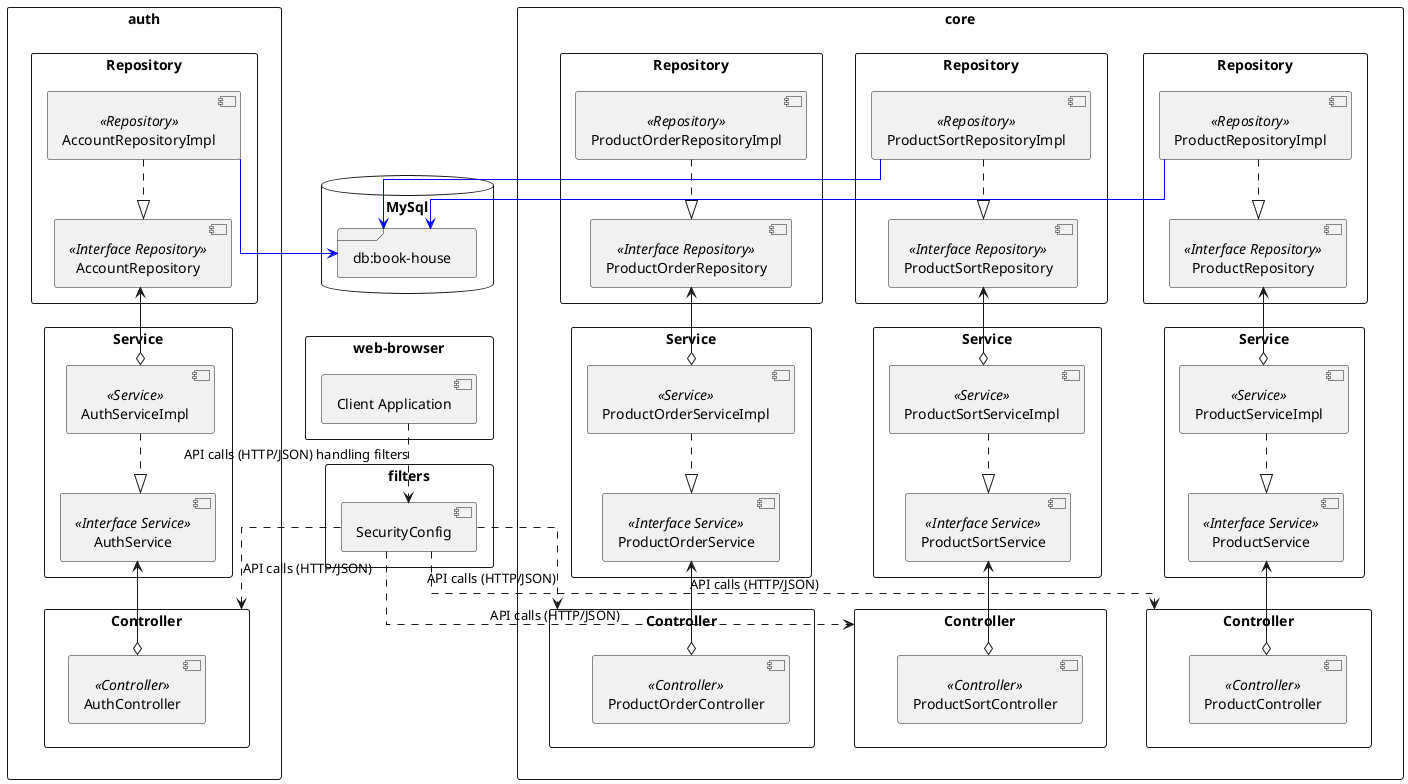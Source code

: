 @startuml
skinparam linetype ortho

rectangle "web-browser" {
    [Client Application]
}

rectangle "filters" {
  [Client Application] ..> [SecurityConfig] : API calls (HTTP/JSON) handling filters
}

rectangle "auth" {
    [Controller] as AuthControllerRec
    [Service] as AuthServiceRec
    [Repository] as AuthRepositoryRec
}

rectangle "AuthControllerRec" {
  [AuthController] <<Controller>>
  [SecurityConfig] ..> [AuthControllerRec] : API calls (HTTP/JSON)

}

rectangle "AuthServiceRec" {
    [AuthService] <<Interface Service>>
    [AuthServiceImpl] <<Service>>

  [AuthService] <--o [AuthController]
  [AuthServiceImpl] ..|> [AuthService]
}

rectangle "AuthRepositoryRec" {
    [AccountRepository] <<Interface Repository>>
    [AccountRepositoryImpl] <<Repository>>

  [AccountRepository] <--o [AuthServiceImpl]
  [AccountRepositoryImpl] ..|> [AccountRepository]
}

database "MySql" {
  frame "db:book-house" {
  }
}

[AccountRepositoryImpl] --> [db:book-house] #Blue

rectangle "core" {
    [Controller] as CoreProductControllerRec
    [Controller] as CoreProductSortControllerRec
    [Controller] as CoreProductOrderControllerRec
    [Service] as CoreProductServiceRec
    [Service] as CoreProductSortServiceRec
    [Service] as CoreProductOrderServiceRec
    [Repository] as CoreProductRepositoryRec
    [Repository] as CoreProductSortRepositoryRec
    [Repository] as CoreProductOrderRepositoryRec
}

rectangle "CoreProductControllerRec" {
  [ProductController] <<Controller>>
  [SecurityConfig] ..> [CoreProductControllerRec] : API calls (HTTP/JSON)
}

rectangle "CoreProductServiceRec" {
    [ProductService] <<Interface Service>>
    [ProductServiceImpl] <<Service>>

  [ProductService] <--o [ProductController]
  [ProductServiceImpl] ..|> [ProductService]
}

rectangle "CoreProductRepositoryRec" {
    [ProductRepository] <<Interface Repository>>
    [ProductRepositoryImpl] <<Repository>>

  [ProductRepository] <--o [ProductServiceImpl]
  [ProductRepositoryImpl] ..|> [ProductRepository]
}

rectangle "CoreProductSortControllerRec" {
  [ProductSortController] <<Controller>>
  [SecurityConfig] ..> [CoreProductSortControllerRec] : API calls (HTTP/JSON)
}

rectangle "CoreProductSortServiceRec" {
    [ProductSortService] <<Interface Service>>
    [ProductSortServiceImpl] <<Service>>

  [ProductSortService] <--o [ProductSortController]
  [ProductSortServiceImpl] ..|> [ProductSortService]
}

rectangle "CoreProductSortRepositoryRec" {
    [ProductSortRepository] <<Interface Repository>>
    [ProductSortRepositoryImpl] <<Repository>>

  [ProductSortRepository] <--o [ProductSortServiceImpl]
  [ProductSortRepositoryImpl] ..|> [ProductSortRepository]
}

rectangle "CoreProductOrderControllerRec" {
  [ProductOrderController] <<Controller>>
  [SecurityConfig] ..> [CoreProductOrderControllerRec] : API calls (HTTP/JSON)
}

rectangle "CoreProductOrderServiceRec" {
    [ProductOrderService] <<Interface Service>>
    [ProductOrderServiceImpl] <<Service>>

  [ProductOrderService] <--o [ProductOrderController]
  [ProductOrderServiceImpl] ..|> [ProductOrderService]
}

rectangle "CoreProductOrderRepositoryRec" {
    [ProductOrderRepository] <<Interface Repository>>
    [ProductOrderRepositoryImpl] <<Repository>>

  [ProductOrderRepository] <--o [ProductOrderServiceImpl]
  [ProductOrderRepositoryImpl] ..|> [ProductOrderRepository]
}


[ProductRepositoryImpl] --> [db:book-house] #Blue
[ProductSortRepositoryImpl] --> [db:book-house] #Blue

@enduml